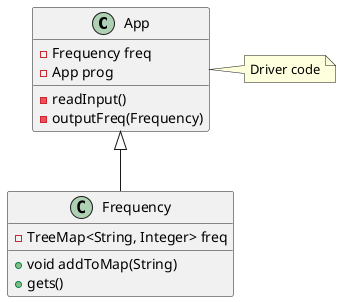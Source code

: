 @startuml
'https://plantuml.com/class-diagram

class App {
    - Frequency freq
    - App prog

    -readInput()
    -outputFreq(Frequency)
}
note right: Driver code
App <|-- Frequency

class Frequency {
    - TreeMap<String, Integer> freq

    + void addToMap(String)
    + gets()
}

@enduml